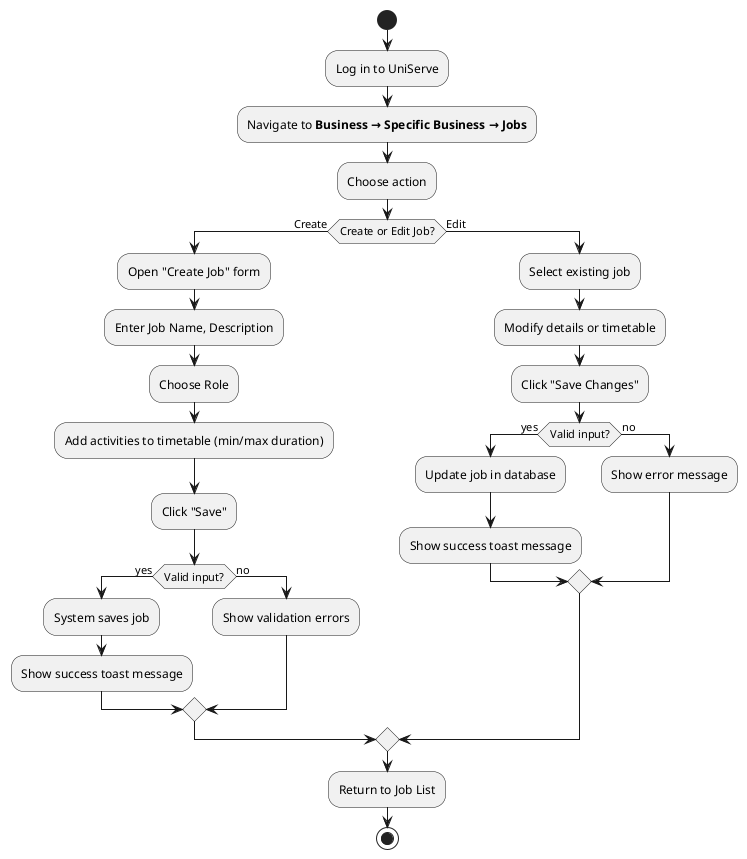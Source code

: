 @startuml
|Owner|
start
:Log in to UniServe;
:Navigate to **Business → Specific Business → Jobs**;
:Choose action;

if (Create or Edit Job?) then (Create)
  :Open "Create Job" form;
  :Enter Job Name, Description;
  :Choose Role;
  :Add activities to timetable (min/max duration);
  :Click "Save";
  if (Valid input?) then (yes)
    :System saves job;
    :Show success toast message;
  else (no)
    :Show validation errors;
  endif

else (Edit)
  :Select existing job;
  :Modify details or timetable;
  :Click "Save Changes";
  if (Valid input?) then (yes)
    :Update job in database;
    :Show success toast message;
  else (no)
    :Show error message;
  endif
endif

:Return to Job List;
stop
@enduml
